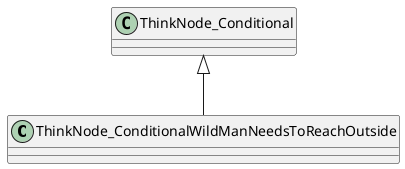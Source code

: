 @startuml
class ThinkNode_ConditionalWildManNeedsToReachOutside {
}
ThinkNode_Conditional <|-- ThinkNode_ConditionalWildManNeedsToReachOutside
@enduml
